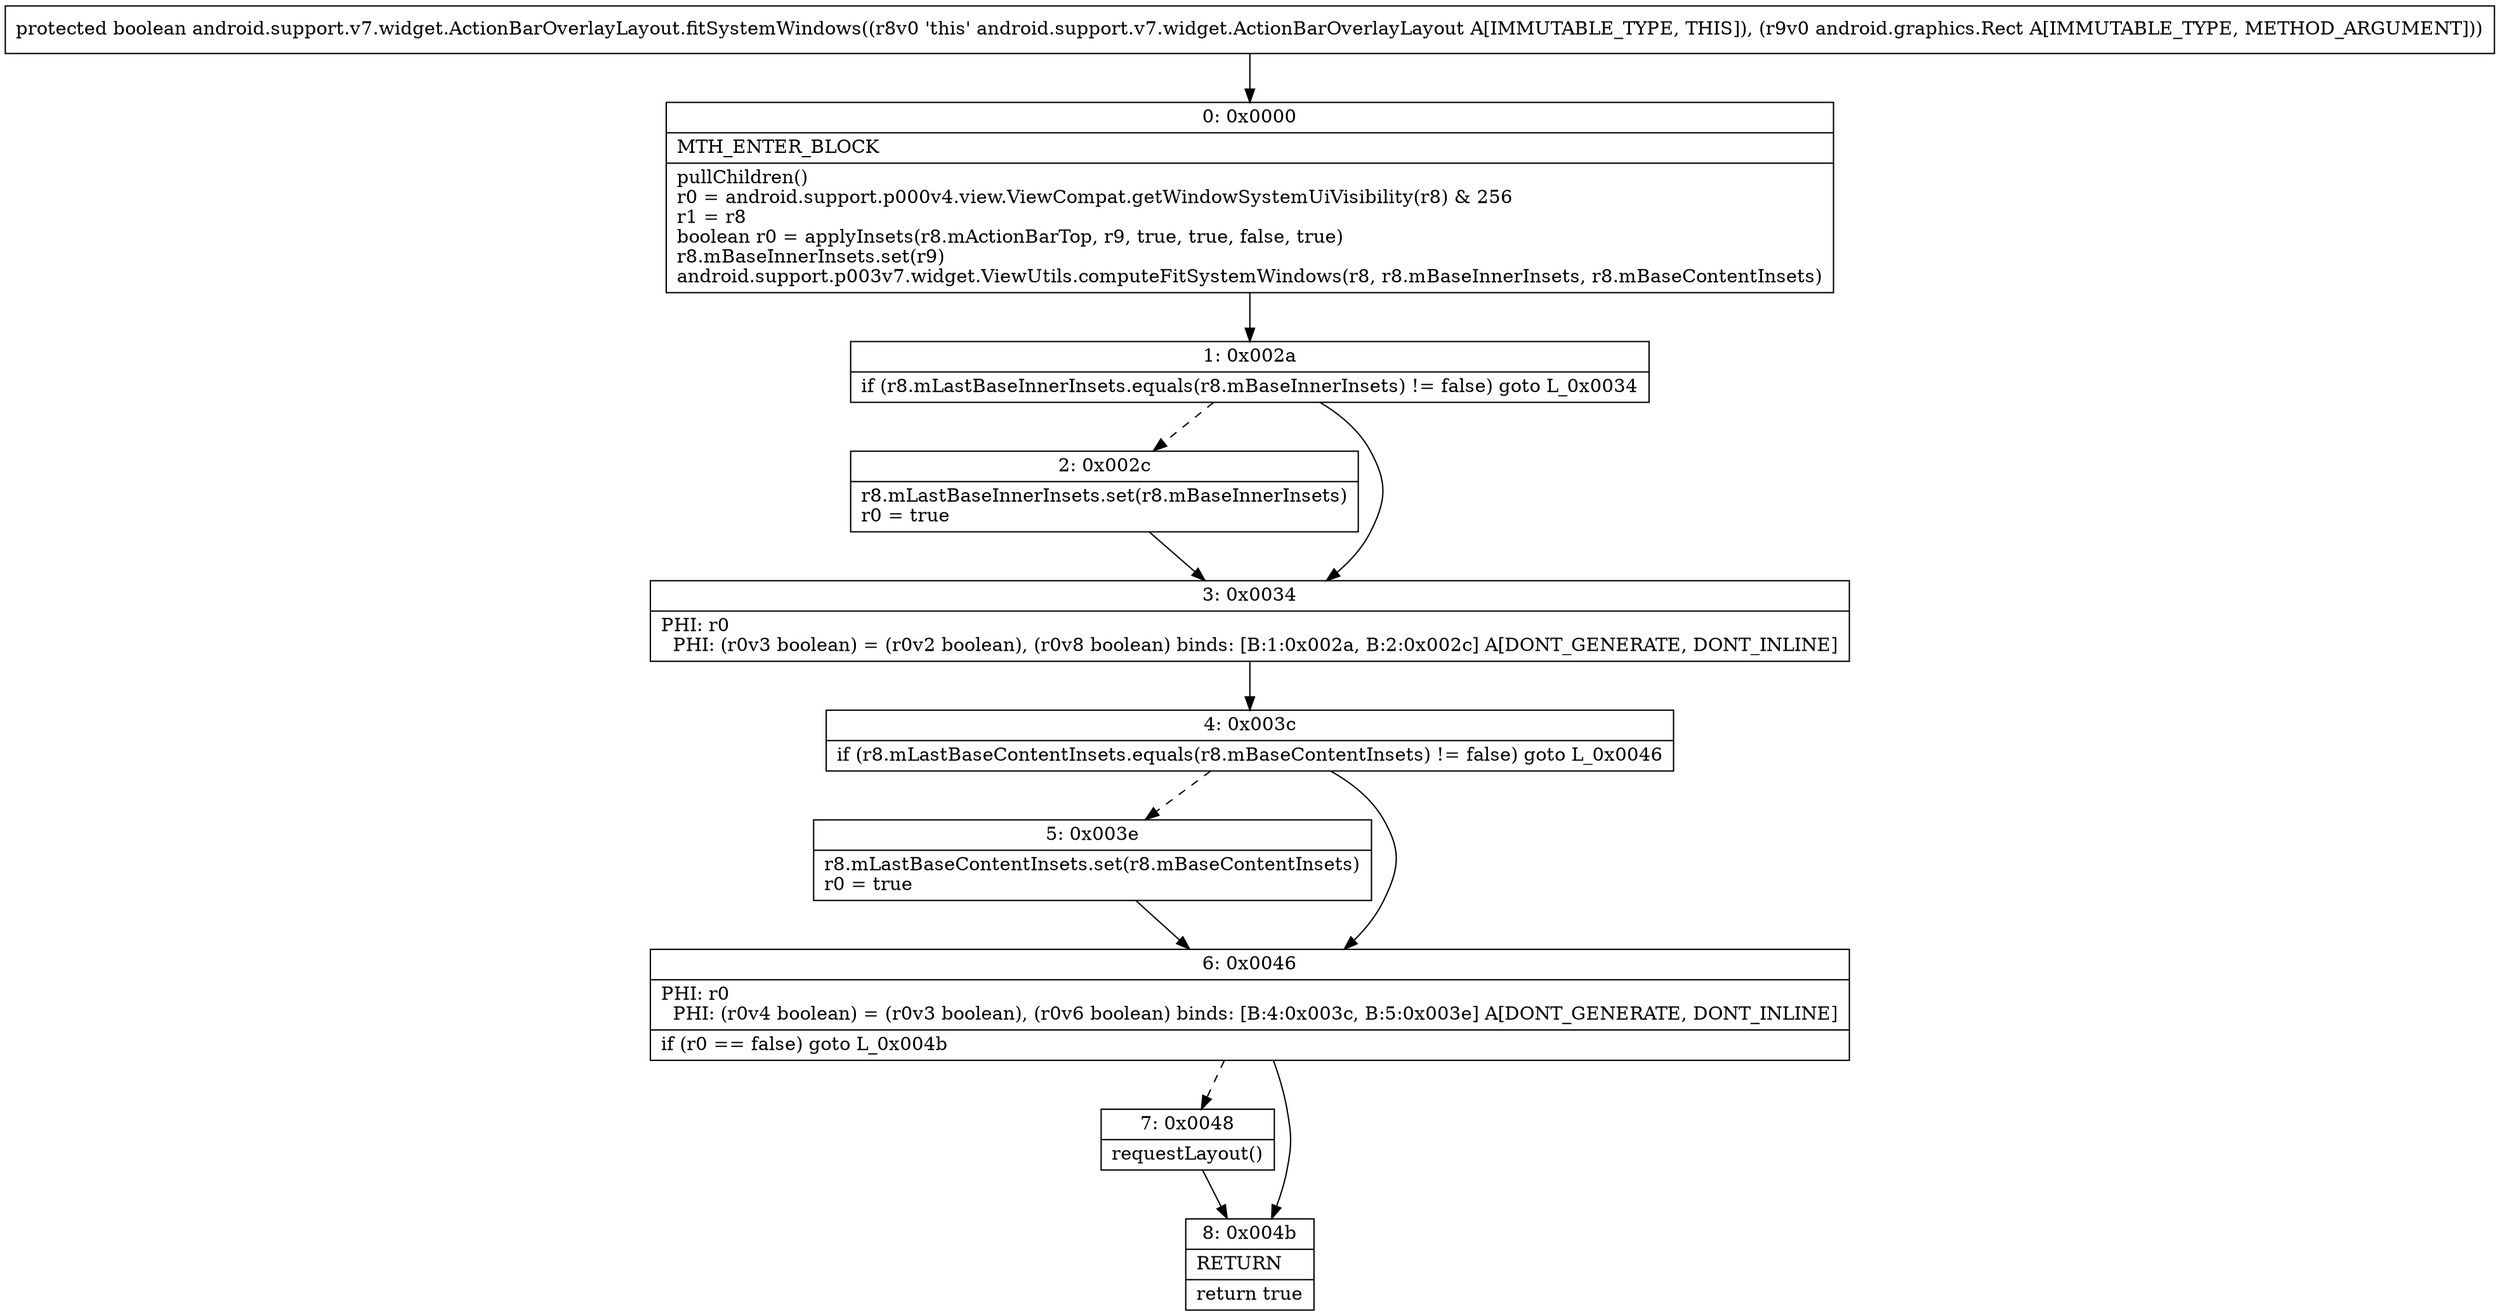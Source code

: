 digraph "CFG forandroid.support.v7.widget.ActionBarOverlayLayout.fitSystemWindows(Landroid\/graphics\/Rect;)Z" {
Node_0 [shape=record,label="{0\:\ 0x0000|MTH_ENTER_BLOCK\l|pullChildren()\lr0 = android.support.p000v4.view.ViewCompat.getWindowSystemUiVisibility(r8) & 256\lr1 = r8\lboolean r0 = applyInsets(r8.mActionBarTop, r9, true, true, false, true)\lr8.mBaseInnerInsets.set(r9)\landroid.support.p003v7.widget.ViewUtils.computeFitSystemWindows(r8, r8.mBaseInnerInsets, r8.mBaseContentInsets)\l}"];
Node_1 [shape=record,label="{1\:\ 0x002a|if (r8.mLastBaseInnerInsets.equals(r8.mBaseInnerInsets) != false) goto L_0x0034\l}"];
Node_2 [shape=record,label="{2\:\ 0x002c|r8.mLastBaseInnerInsets.set(r8.mBaseInnerInsets)\lr0 = true\l}"];
Node_3 [shape=record,label="{3\:\ 0x0034|PHI: r0 \l  PHI: (r0v3 boolean) = (r0v2 boolean), (r0v8 boolean) binds: [B:1:0x002a, B:2:0x002c] A[DONT_GENERATE, DONT_INLINE]\l}"];
Node_4 [shape=record,label="{4\:\ 0x003c|if (r8.mLastBaseContentInsets.equals(r8.mBaseContentInsets) != false) goto L_0x0046\l}"];
Node_5 [shape=record,label="{5\:\ 0x003e|r8.mLastBaseContentInsets.set(r8.mBaseContentInsets)\lr0 = true\l}"];
Node_6 [shape=record,label="{6\:\ 0x0046|PHI: r0 \l  PHI: (r0v4 boolean) = (r0v3 boolean), (r0v6 boolean) binds: [B:4:0x003c, B:5:0x003e] A[DONT_GENERATE, DONT_INLINE]\l|if (r0 == false) goto L_0x004b\l}"];
Node_7 [shape=record,label="{7\:\ 0x0048|requestLayout()\l}"];
Node_8 [shape=record,label="{8\:\ 0x004b|RETURN\l|return true\l}"];
MethodNode[shape=record,label="{protected boolean android.support.v7.widget.ActionBarOverlayLayout.fitSystemWindows((r8v0 'this' android.support.v7.widget.ActionBarOverlayLayout A[IMMUTABLE_TYPE, THIS]), (r9v0 android.graphics.Rect A[IMMUTABLE_TYPE, METHOD_ARGUMENT])) }"];
MethodNode -> Node_0;
Node_0 -> Node_1;
Node_1 -> Node_2[style=dashed];
Node_1 -> Node_3;
Node_2 -> Node_3;
Node_3 -> Node_4;
Node_4 -> Node_5[style=dashed];
Node_4 -> Node_6;
Node_5 -> Node_6;
Node_6 -> Node_7[style=dashed];
Node_6 -> Node_8;
Node_7 -> Node_8;
}

